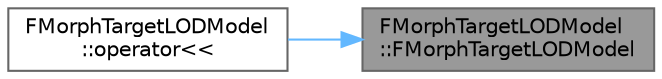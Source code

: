 digraph "FMorphTargetLODModel::FMorphTargetLODModel"
{
 // INTERACTIVE_SVG=YES
 // LATEX_PDF_SIZE
  bgcolor="transparent";
  edge [fontname=Helvetica,fontsize=10,labelfontname=Helvetica,labelfontsize=10];
  node [fontname=Helvetica,fontsize=10,shape=box,height=0.2,width=0.4];
  rankdir="RL";
  Node1 [id="Node000001",label="FMorphTargetLODModel\l::FMorphTargetLODModel",height=0.2,width=0.4,color="gray40", fillcolor="grey60", style="filled", fontcolor="black",tooltip=" "];
  Node1 -> Node2 [id="edge1_Node000001_Node000002",dir="back",color="steelblue1",style="solid",tooltip=" "];
  Node2 [id="Node000002",label="FMorphTargetLODModel\l::operator\<\<",height=0.2,width=0.4,color="grey40", fillcolor="white", style="filled",URL="$d8/d91/structFMorphTargetLODModel.html#a72d886de9e1a8089d25d4efc57387c08",tooltip="pipe operator"];
}
